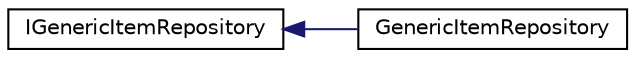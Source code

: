digraph "Graphical Class Hierarchy"
{
  edge [fontname="Helvetica",fontsize="10",labelfontname="Helvetica",labelfontsize="10"];
  node [fontname="Helvetica",fontsize="10",shape=record];
  rankdir="LR";
  Node0 [label="IGenericItemRepository",height=0.2,width=0.4,color="black", fillcolor="white", style="filled",URL="$interface_i_generic_item_repository.html",tooltip="Developed by: Higor (hcmb); Generic definition of a Item Repository. "];
  Node0 -> Node1 [dir="back",color="midnightblue",fontsize="10",style="solid",fontname="Helvetica"];
  Node1 [label="GenericItemRepository",height=0.2,width=0.4,color="black", fillcolor="white", style="filled",URL="$class_generic_item_repository.html",tooltip="Developed by: Higor (hcmb) Item Repository "];
}
